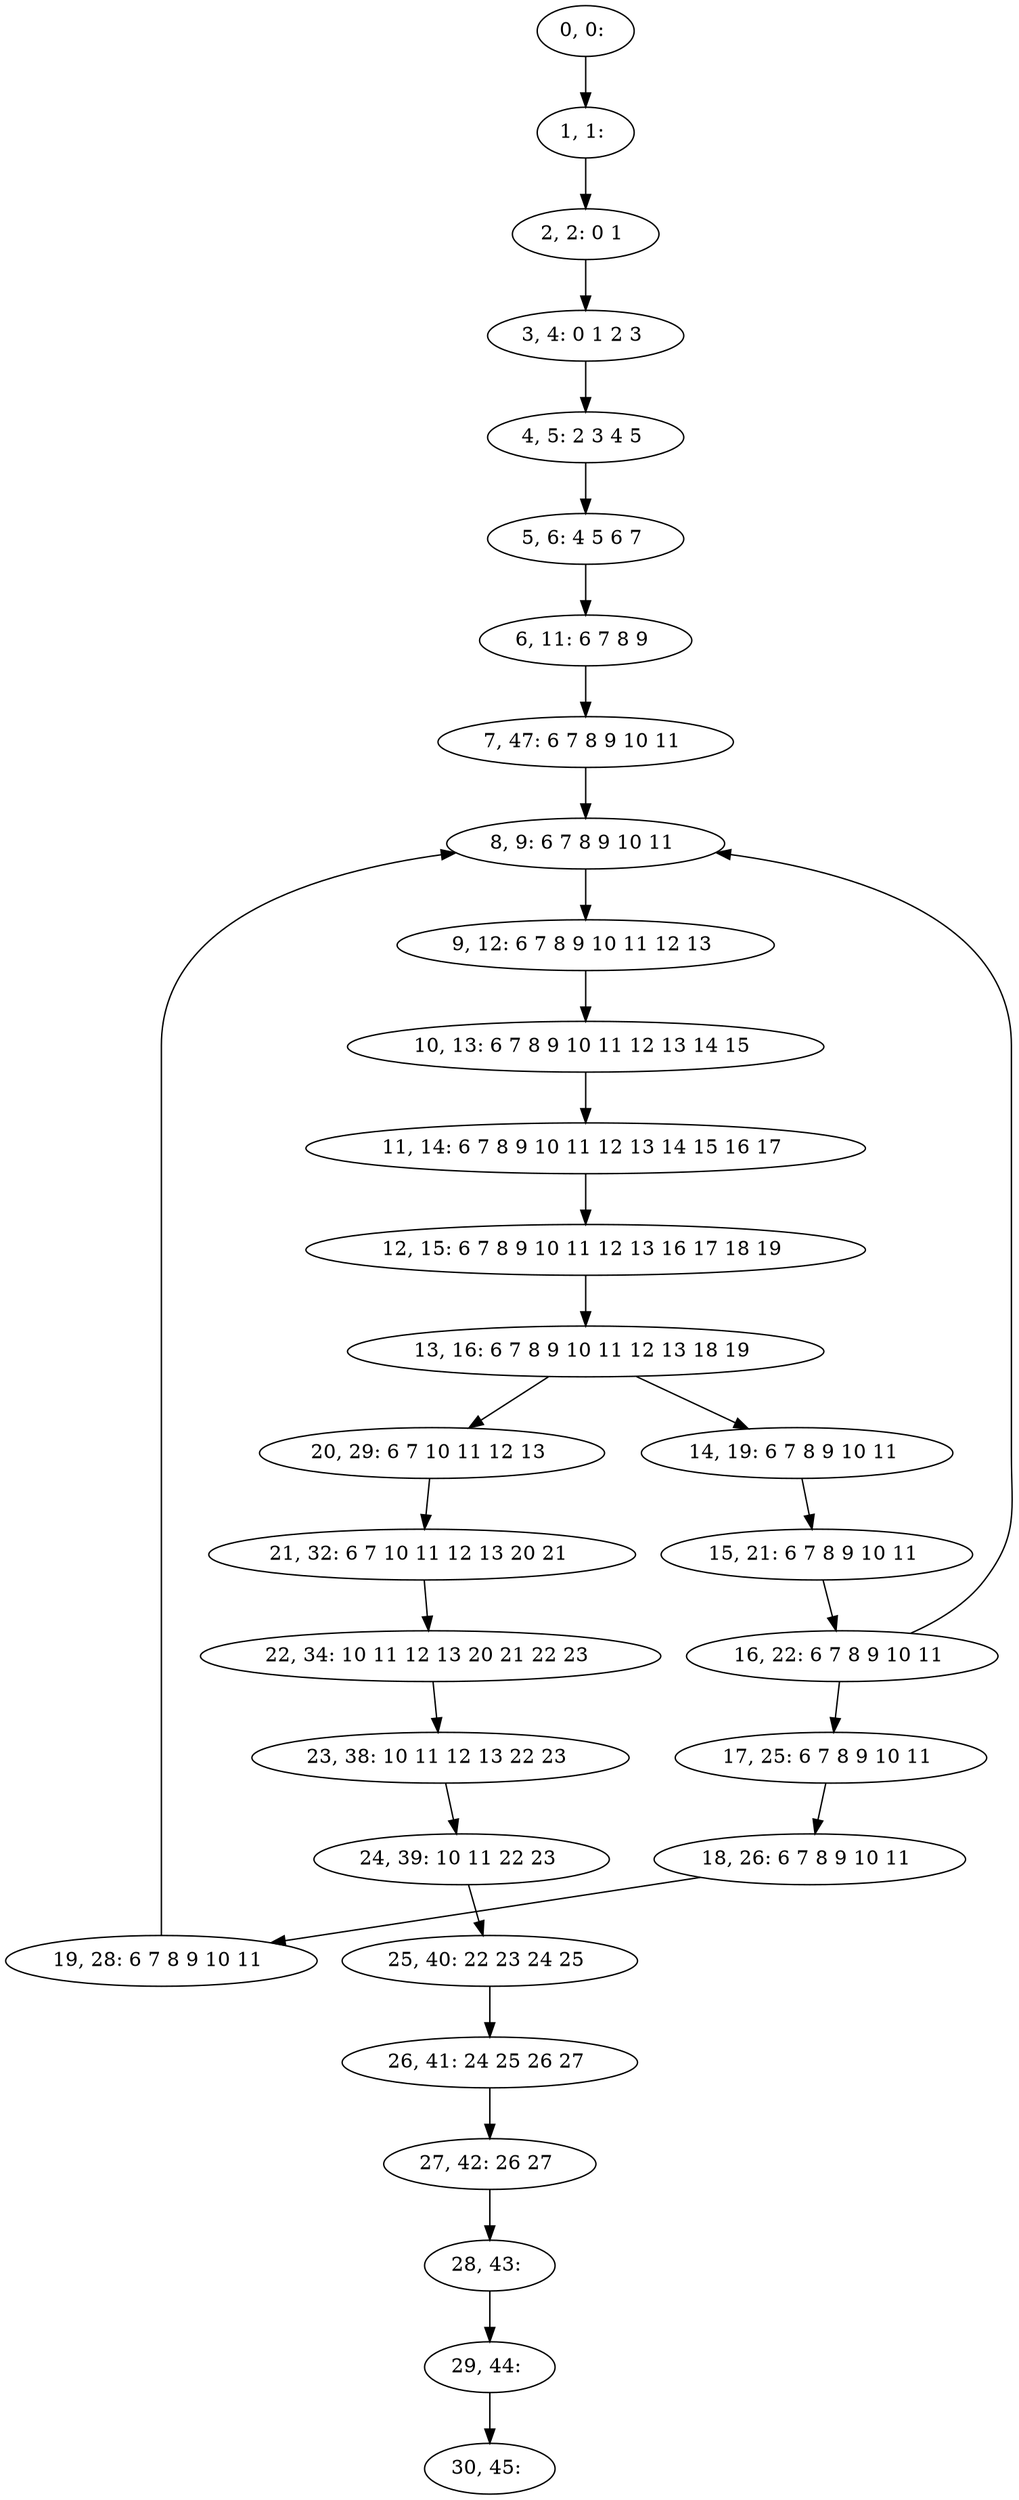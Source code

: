 digraph G {
0[label="0, 0: "];
1[label="1, 1: "];
2[label="2, 2: 0 1 "];
3[label="3, 4: 0 1 2 3 "];
4[label="4, 5: 2 3 4 5 "];
5[label="5, 6: 4 5 6 7 "];
6[label="6, 11: 6 7 8 9 "];
7[label="7, 47: 6 7 8 9 10 11 "];
8[label="8, 9: 6 7 8 9 10 11 "];
9[label="9, 12: 6 7 8 9 10 11 12 13 "];
10[label="10, 13: 6 7 8 9 10 11 12 13 14 15 "];
11[label="11, 14: 6 7 8 9 10 11 12 13 14 15 16 17 "];
12[label="12, 15: 6 7 8 9 10 11 12 13 16 17 18 19 "];
13[label="13, 16: 6 7 8 9 10 11 12 13 18 19 "];
14[label="14, 19: 6 7 8 9 10 11 "];
15[label="15, 21: 6 7 8 9 10 11 "];
16[label="16, 22: 6 7 8 9 10 11 "];
17[label="17, 25: 6 7 8 9 10 11 "];
18[label="18, 26: 6 7 8 9 10 11 "];
19[label="19, 28: 6 7 8 9 10 11 "];
20[label="20, 29: 6 7 10 11 12 13 "];
21[label="21, 32: 6 7 10 11 12 13 20 21 "];
22[label="22, 34: 10 11 12 13 20 21 22 23 "];
23[label="23, 38: 10 11 12 13 22 23 "];
24[label="24, 39: 10 11 22 23 "];
25[label="25, 40: 22 23 24 25 "];
26[label="26, 41: 24 25 26 27 "];
27[label="27, 42: 26 27 "];
28[label="28, 43: "];
29[label="29, 44: "];
30[label="30, 45: "];
0->1 ;
1->2 ;
2->3 ;
3->4 ;
4->5 ;
5->6 ;
6->7 ;
7->8 ;
8->9 ;
9->10 ;
10->11 ;
11->12 ;
12->13 ;
13->14 ;
13->20 ;
14->15 ;
15->16 ;
16->17 ;
16->8 ;
17->18 ;
18->19 ;
19->8 ;
20->21 ;
21->22 ;
22->23 ;
23->24 ;
24->25 ;
25->26 ;
26->27 ;
27->28 ;
28->29 ;
29->30 ;
}
